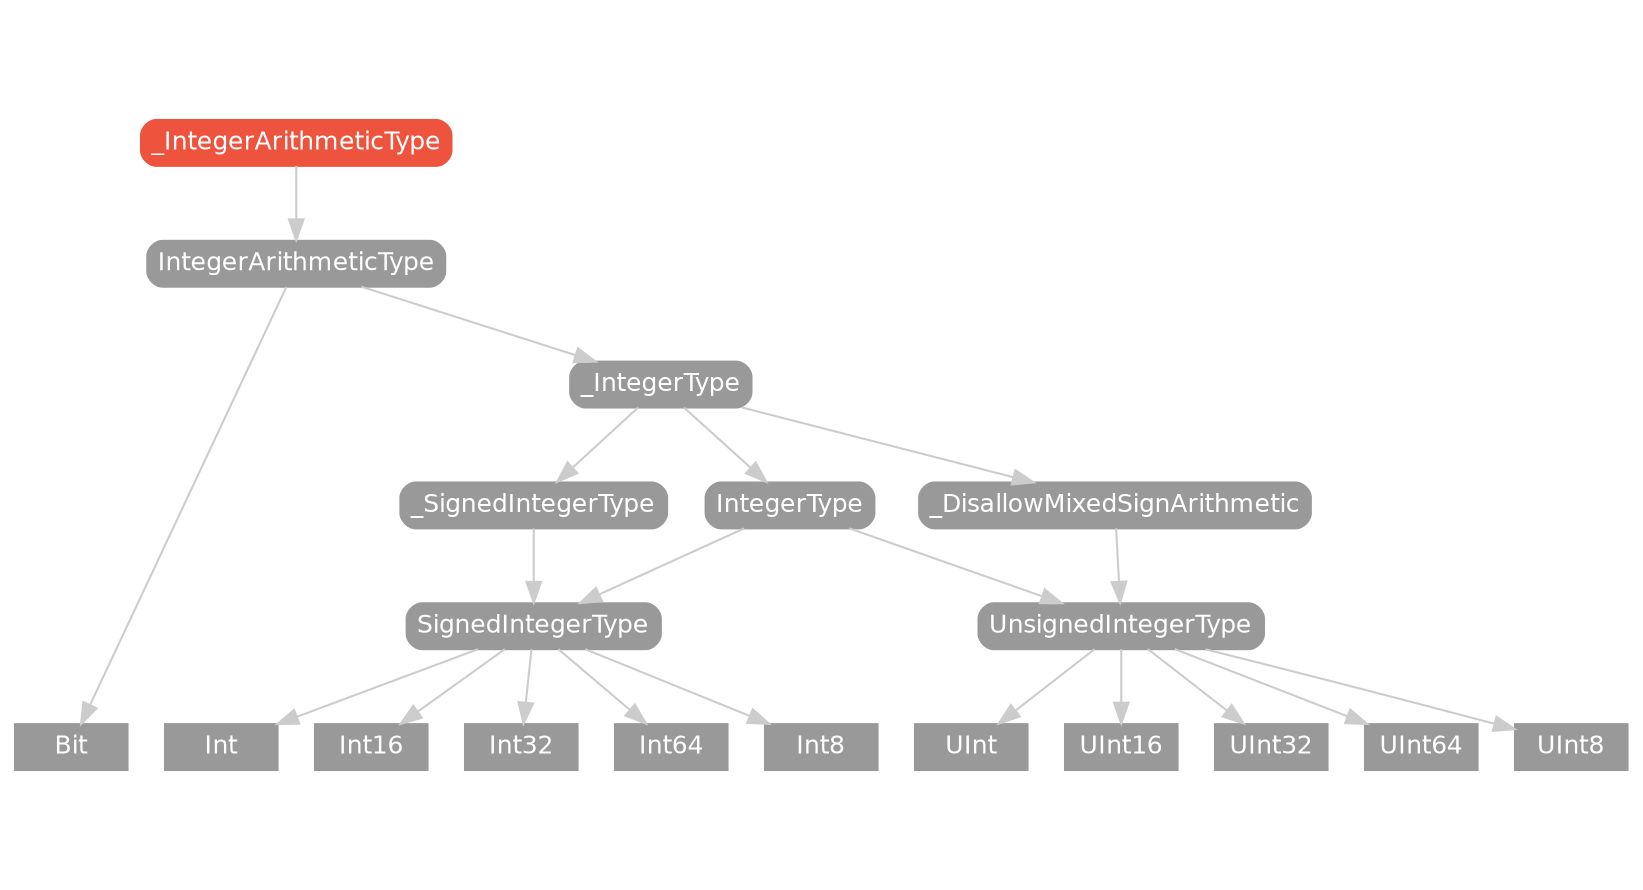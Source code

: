strict digraph "_IntegerArithmeticType - Type Hierarchy - SwiftDoc.cn" {
    pad="0.1,0.8"
    node [shape=box, style="filled,rounded", color="#999999", fillcolor="#999999", fontcolor=white, fontname=Helvetica, fontnames="Helvetica,sansserif", fontsize=12, margin="0.07,0.05", height="0.3"]
    edge [color="#cccccc"]
    "Bit" [URL="/type/Bit/hierarchy/", style=filled]
    "Int" [URL="/type/Int/hierarchy/", style=filled]
    "Int16" [URL="/type/Int16/hierarchy/", style=filled]
    "Int32" [URL="/type/Int32/hierarchy/", style=filled]
    "Int64" [URL="/type/Int64/hierarchy/", style=filled]
    "Int8" [URL="/type/Int8/hierarchy/", style=filled]
    "IntegerArithmeticType" [URL="/protocol/IntegerArithmeticType/hierarchy/"]
    "IntegerType" [URL="/protocol/IntegerType/hierarchy/"]
    "SignedIntegerType" [URL="/protocol/SignedIntegerType/hierarchy/"]
    "UInt" [URL="/type/UInt/hierarchy/", style=filled]
    "UInt16" [URL="/type/UInt16/hierarchy/", style=filled]
    "UInt32" [URL="/type/UInt32/hierarchy/", style=filled]
    "UInt64" [URL="/type/UInt64/hierarchy/", style=filled]
    "UInt8" [URL="/type/UInt8/hierarchy/", style=filled]
    "UnsignedIntegerType" [URL="/protocol/UnsignedIntegerType/hierarchy/"]
    "_DisallowMixedSignArithmetic" [URL="/protocol/_DisallowMixedSignArithmetic/hierarchy/"]
    "_IntegerArithmeticType" [URL="/protocol/_IntegerArithmeticType/", style="filled,rounded", fillcolor="#ee543d", color="#ee543d"]
    "_IntegerType" [URL="/protocol/_IntegerType/hierarchy/"]
    "_SignedIntegerType" [URL="/protocol/_SignedIntegerType/hierarchy/"]    "_IntegerArithmeticType" -> "IntegerArithmeticType"
    "IntegerArithmeticType" -> "Bit"
    "IntegerArithmeticType" -> "_IntegerType"
    "_IntegerType" -> "IntegerType"
    "_IntegerType" -> "_DisallowMixedSignArithmetic"
    "_IntegerType" -> "_SignedIntegerType"
    "IntegerType" -> "SignedIntegerType"
    "IntegerType" -> "UnsignedIntegerType"
    "SignedIntegerType" -> "Int"
    "SignedIntegerType" -> "Int16"
    "SignedIntegerType" -> "Int32"
    "SignedIntegerType" -> "Int64"
    "SignedIntegerType" -> "Int8"
    "UnsignedIntegerType" -> "UInt"
    "UnsignedIntegerType" -> "UInt16"
    "UnsignedIntegerType" -> "UInt32"
    "UnsignedIntegerType" -> "UInt64"
    "UnsignedIntegerType" -> "UInt8"
    "_DisallowMixedSignArithmetic" -> "UnsignedIntegerType"
    "UnsignedIntegerType" -> "UInt"
    "UnsignedIntegerType" -> "UInt16"
    "UnsignedIntegerType" -> "UInt32"
    "UnsignedIntegerType" -> "UInt64"
    "UnsignedIntegerType" -> "UInt8"
    "_SignedIntegerType" -> "SignedIntegerType"
    "SignedIntegerType" -> "Int"
    "SignedIntegerType" -> "Int16"
    "SignedIntegerType" -> "Int32"
    "SignedIntegerType" -> "Int64"
    "SignedIntegerType" -> "Int8"
    subgraph Types {
        rank = max; "Bit"; "Int"; "Int16"; "Int32"; "Int64"; "Int8"; "UInt"; "UInt16"; "UInt32"; "UInt64"; "UInt8";
    }
}